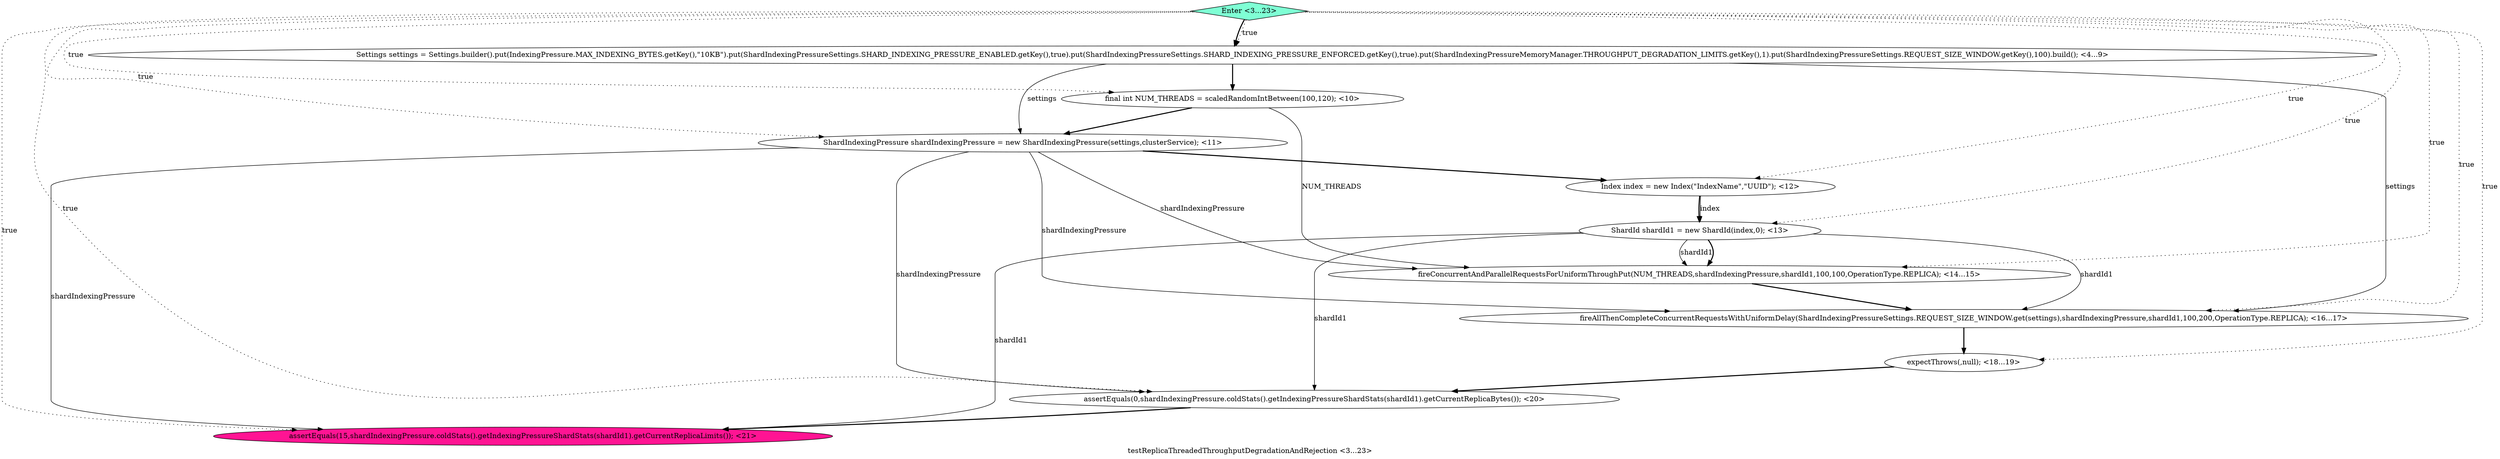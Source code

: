 digraph PDG {
label = "testReplicaThreadedThroughputDegradationAndRejection <3...23>";
0.0 [style = filled, label = "Settings settings = Settings.builder().put(IndexingPressure.MAX_INDEXING_BYTES.getKey(),\"10KB\").put(ShardIndexingPressureSettings.SHARD_INDEXING_PRESSURE_ENABLED.getKey(),true).put(ShardIndexingPressureSettings.SHARD_INDEXING_PRESSURE_ENFORCED.getKey(),true).put(ShardIndexingPressureMemoryManager.THROUGHPUT_DEGRADATION_LIMITS.getKey(),1).put(ShardIndexingPressureSettings.REQUEST_SIZE_WINDOW.getKey(),100).build(); <4...9>", fillcolor = white, shape = ellipse];
0.2 [style = filled, label = "ShardIndexingPressure shardIndexingPressure = new ShardIndexingPressure(settings,clusterService); <11>", fillcolor = white, shape = ellipse];
0.9 [style = filled, label = "assertEquals(15,shardIndexingPressure.coldStats().getIndexingPressureShardStats(shardId1).getCurrentReplicaLimits()); <21>", fillcolor = deeppink, shape = ellipse];
0.1 [style = filled, label = "final int NUM_THREADS = scaledRandomIntBetween(100,120); <10>", fillcolor = white, shape = ellipse];
0.4 [style = filled, label = "ShardId shardId1 = new ShardId(index,0); <13>", fillcolor = white, shape = ellipse];
0.10 [style = filled, label = "Enter <3...23>", fillcolor = aquamarine, shape = diamond];
0.5 [style = filled, label = "fireConcurrentAndParallelRequestsForUniformThroughPut(NUM_THREADS,shardIndexingPressure,shardId1,100,100,OperationType.REPLICA); <14...15>", fillcolor = white, shape = ellipse];
0.7 [style = filled, label = "expectThrows(,null); <18...19>", fillcolor = white, shape = ellipse];
0.8 [style = filled, label = "assertEquals(0,shardIndexingPressure.coldStats().getIndexingPressureShardStats(shardId1).getCurrentReplicaBytes()); <20>", fillcolor = white, shape = ellipse];
0.3 [style = filled, label = "Index index = new Index(\"IndexName\",\"UUID\"); <12>", fillcolor = white, shape = ellipse];
0.6 [style = filled, label = "fireAllThenCompleteConcurrentRequestsWithUniformDelay(ShardIndexingPressureSettings.REQUEST_SIZE_WINDOW.get(settings),shardIndexingPressure,shardId1,100,200,OperationType.REPLICA); <16...17>", fillcolor = white, shape = ellipse];
0.0 -> 0.1 [style = bold, label=""];
0.0 -> 0.2 [style = solid, label="settings"];
0.0 -> 0.6 [style = solid, label="settings"];
0.1 -> 0.2 [style = bold, label=""];
0.1 -> 0.5 [style = solid, label="NUM_THREADS"];
0.2 -> 0.3 [style = bold, label=""];
0.2 -> 0.5 [style = solid, label="shardIndexingPressure"];
0.2 -> 0.6 [style = solid, label="shardIndexingPressure"];
0.2 -> 0.8 [style = solid, label="shardIndexingPressure"];
0.2 -> 0.9 [style = solid, label="shardIndexingPressure"];
0.3 -> 0.4 [style = solid, label="index"];
0.3 -> 0.4 [style = bold, label=""];
0.4 -> 0.5 [style = solid, label="shardId1"];
0.4 -> 0.5 [style = bold, label=""];
0.4 -> 0.6 [style = solid, label="shardId1"];
0.4 -> 0.8 [style = solid, label="shardId1"];
0.4 -> 0.9 [style = solid, label="shardId1"];
0.5 -> 0.6 [style = bold, label=""];
0.6 -> 0.7 [style = bold, label=""];
0.7 -> 0.8 [style = bold, label=""];
0.8 -> 0.9 [style = bold, label=""];
0.10 -> 0.0 [style = dotted, label="true"];
0.10 -> 0.0 [style = bold, label=""];
0.10 -> 0.1 [style = dotted, label="true"];
0.10 -> 0.2 [style = dotted, label="true"];
0.10 -> 0.3 [style = dotted, label="true"];
0.10 -> 0.4 [style = dotted, label="true"];
0.10 -> 0.5 [style = dotted, label="true"];
0.10 -> 0.6 [style = dotted, label="true"];
0.10 -> 0.7 [style = dotted, label="true"];
0.10 -> 0.8 [style = dotted, label="true"];
0.10 -> 0.9 [style = dotted, label="true"];
}
